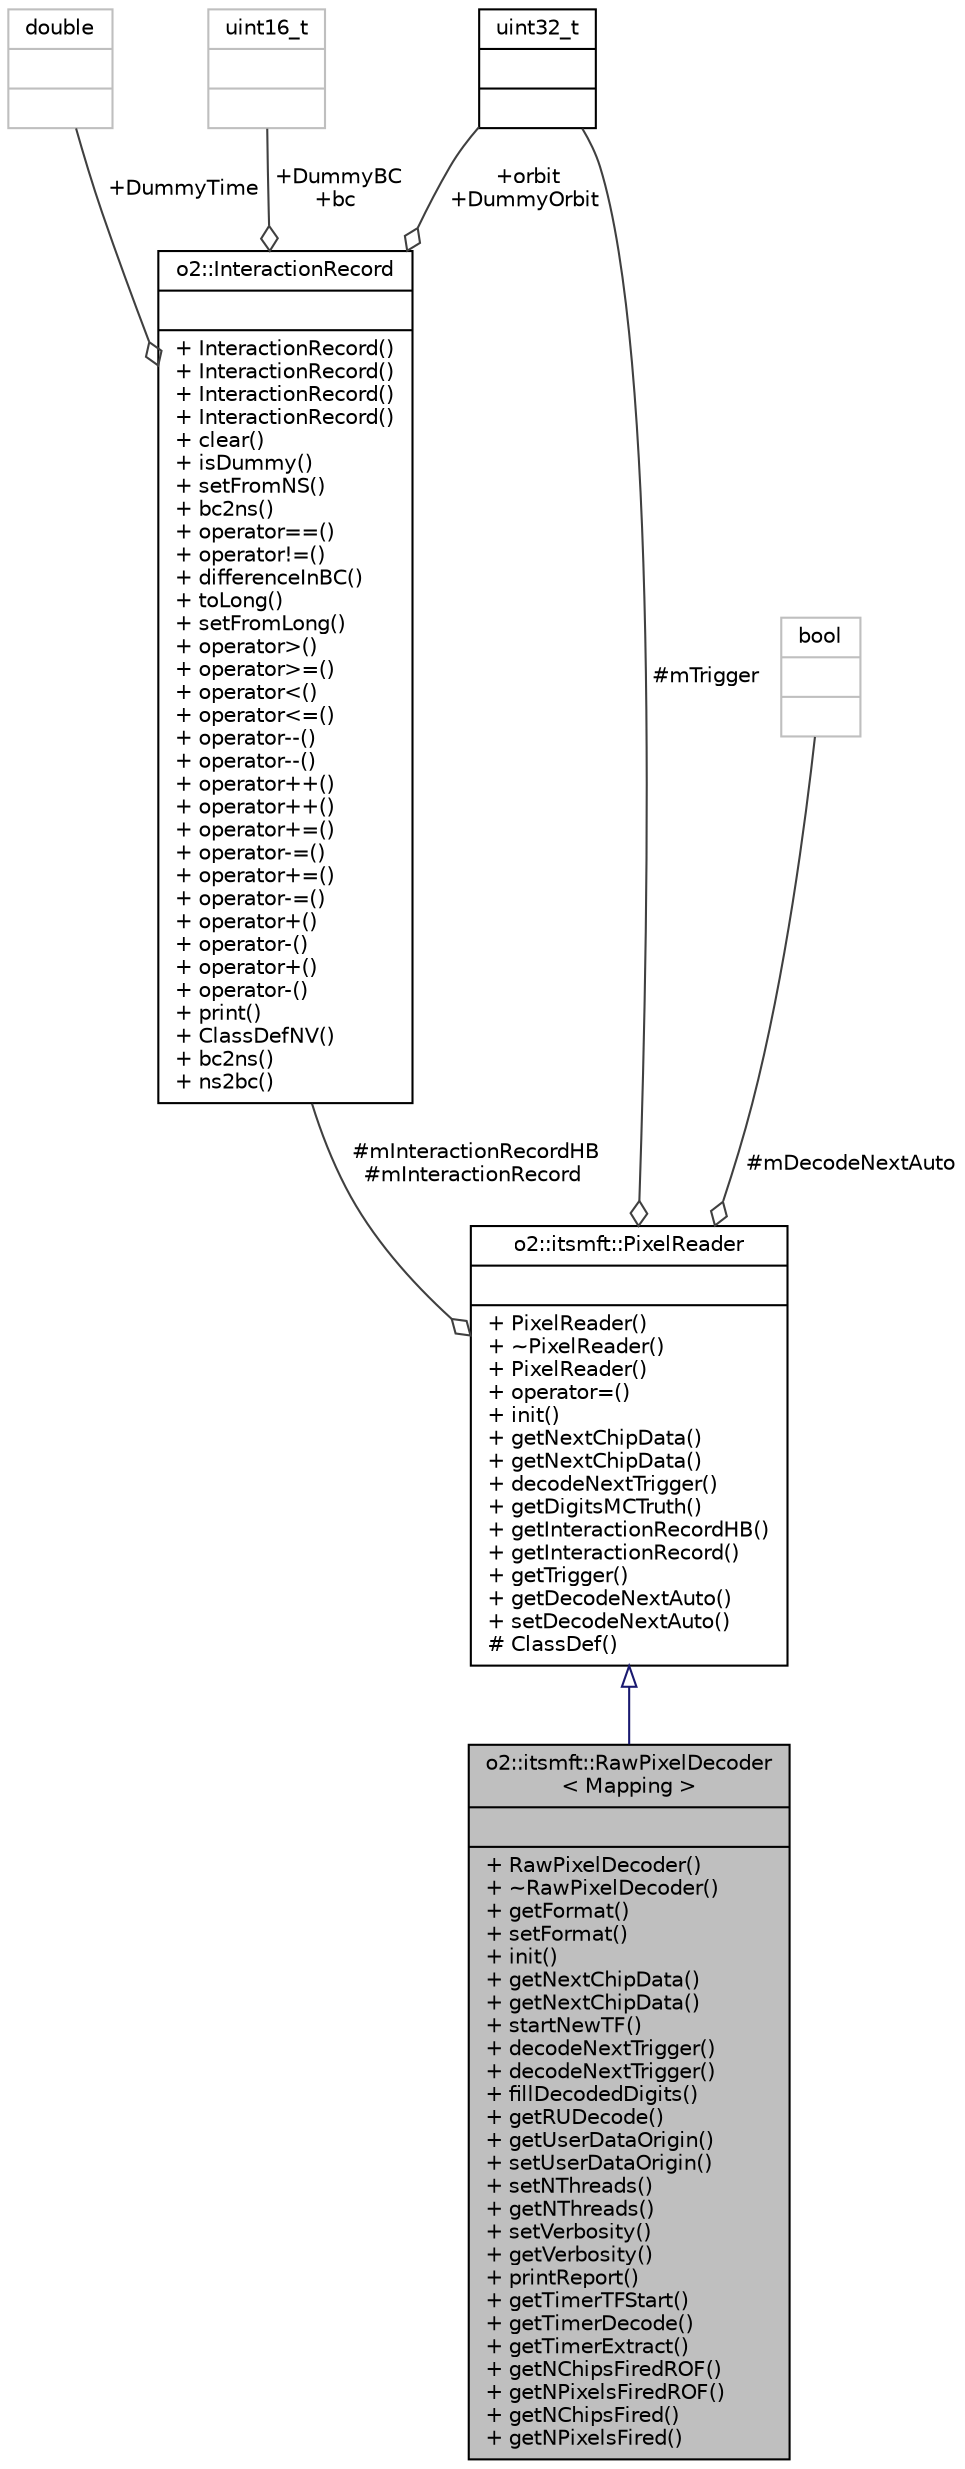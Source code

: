 digraph "o2::itsmft::RawPixelDecoder&lt; Mapping &gt;"
{
 // INTERACTIVE_SVG=YES
  bgcolor="transparent";
  edge [fontname="Helvetica",fontsize="10",labelfontname="Helvetica",labelfontsize="10"];
  node [fontname="Helvetica",fontsize="10",shape=record];
  Node2 [label="{o2::itsmft::RawPixelDecoder\l\< Mapping \>\n||+ RawPixelDecoder()\l+ ~RawPixelDecoder()\l+ getFormat()\l+ setFormat()\l+ init()\l+ getNextChipData()\l+ getNextChipData()\l+ startNewTF()\l+ decodeNextTrigger()\l+ decodeNextTrigger()\l+ fillDecodedDigits()\l+ getRUDecode()\l+ getUserDataOrigin()\l+ setUserDataOrigin()\l+ setNThreads()\l+ getNThreads()\l+ setVerbosity()\l+ getVerbosity()\l+ printReport()\l+ getTimerTFStart()\l+ getTimerDecode()\l+ getTimerExtract()\l+ getNChipsFiredROF()\l+ getNPixelsFiredROF()\l+ getNChipsFired()\l+ getNPixelsFired()\l}",height=0.2,width=0.4,color="black", fillcolor="grey75", style="filled", fontcolor="black"];
  Node3 -> Node2 [dir="back",color="midnightblue",fontsize="10",style="solid",arrowtail="onormal",fontname="Helvetica"];
  Node3 [label="{o2::itsmft::PixelReader\n||+ PixelReader()\l+ ~PixelReader()\l+ PixelReader()\l+ operator=()\l+ init()\l+ getNextChipData()\l+ getNextChipData()\l+ decodeNextTrigger()\l+ getDigitsMCTruth()\l+ getInteractionRecordHB()\l+ getInteractionRecord()\l+ getTrigger()\l+ getDecodeNextAuto()\l+ setDecodeNextAuto()\l# ClassDef()\l}",height=0.2,width=0.4,color="black",URL="$d1/d4f/classo2_1_1itsmft_1_1PixelReader.html",tooltip="PixelReader class for the ITSMFT. "];
  Node4 -> Node3 [color="grey25",fontsize="10",style="solid",label=" #mInteractionRecordHB\n#mInteractionRecord" ,arrowhead="odiamond",fontname="Helvetica"];
  Node4 [label="{o2::InteractionRecord\n||+ InteractionRecord()\l+ InteractionRecord()\l+ InteractionRecord()\l+ InteractionRecord()\l+ clear()\l+ isDummy()\l+ setFromNS()\l+ bc2ns()\l+ operator==()\l+ operator!=()\l+ differenceInBC()\l+ toLong()\l+ setFromLong()\l+ operator\>()\l+ operator\>=()\l+ operator\<()\l+ operator\<=()\l+ operator--()\l+ operator--()\l+ operator++()\l+ operator++()\l+ operator+=()\l+ operator-=()\l+ operator+=()\l+ operator-=()\l+ operator+()\l+ operator-()\l+ operator+()\l+ operator-()\l+ print()\l+ ClassDefNV()\l+ bc2ns()\l+ ns2bc()\l}",height=0.2,width=0.4,color="black",URL="$d1/d21/structo2_1_1InteractionRecord.html"];
  Node5 -> Node4 [color="grey25",fontsize="10",style="solid",label=" +DummyTime" ,arrowhead="odiamond",fontname="Helvetica"];
  Node5 [label="{double\n||}",height=0.2,width=0.4,color="grey75"];
  Node6 -> Node4 [color="grey25",fontsize="10",style="solid",label=" +DummyBC\n+bc" ,arrowhead="odiamond",fontname="Helvetica"];
  Node6 [label="{uint16_t\n||}",height=0.2,width=0.4,color="grey75"];
  Node7 -> Node4 [color="grey25",fontsize="10",style="solid",label=" +orbit\n+DummyOrbit" ,arrowhead="odiamond",fontname="Helvetica"];
  Node7 [label="{uint32_t\n||}",height=0.2,width=0.4,color="black",URL="$d3/d87/classuint32__t.html"];
  Node7 -> Node3 [color="grey25",fontsize="10",style="solid",label=" #mTrigger" ,arrowhead="odiamond",fontname="Helvetica"];
  Node8 -> Node3 [color="grey25",fontsize="10",style="solid",label=" #mDecodeNextAuto" ,arrowhead="odiamond",fontname="Helvetica"];
  Node8 [label="{bool\n||}",height=0.2,width=0.4,color="grey75"];
}
